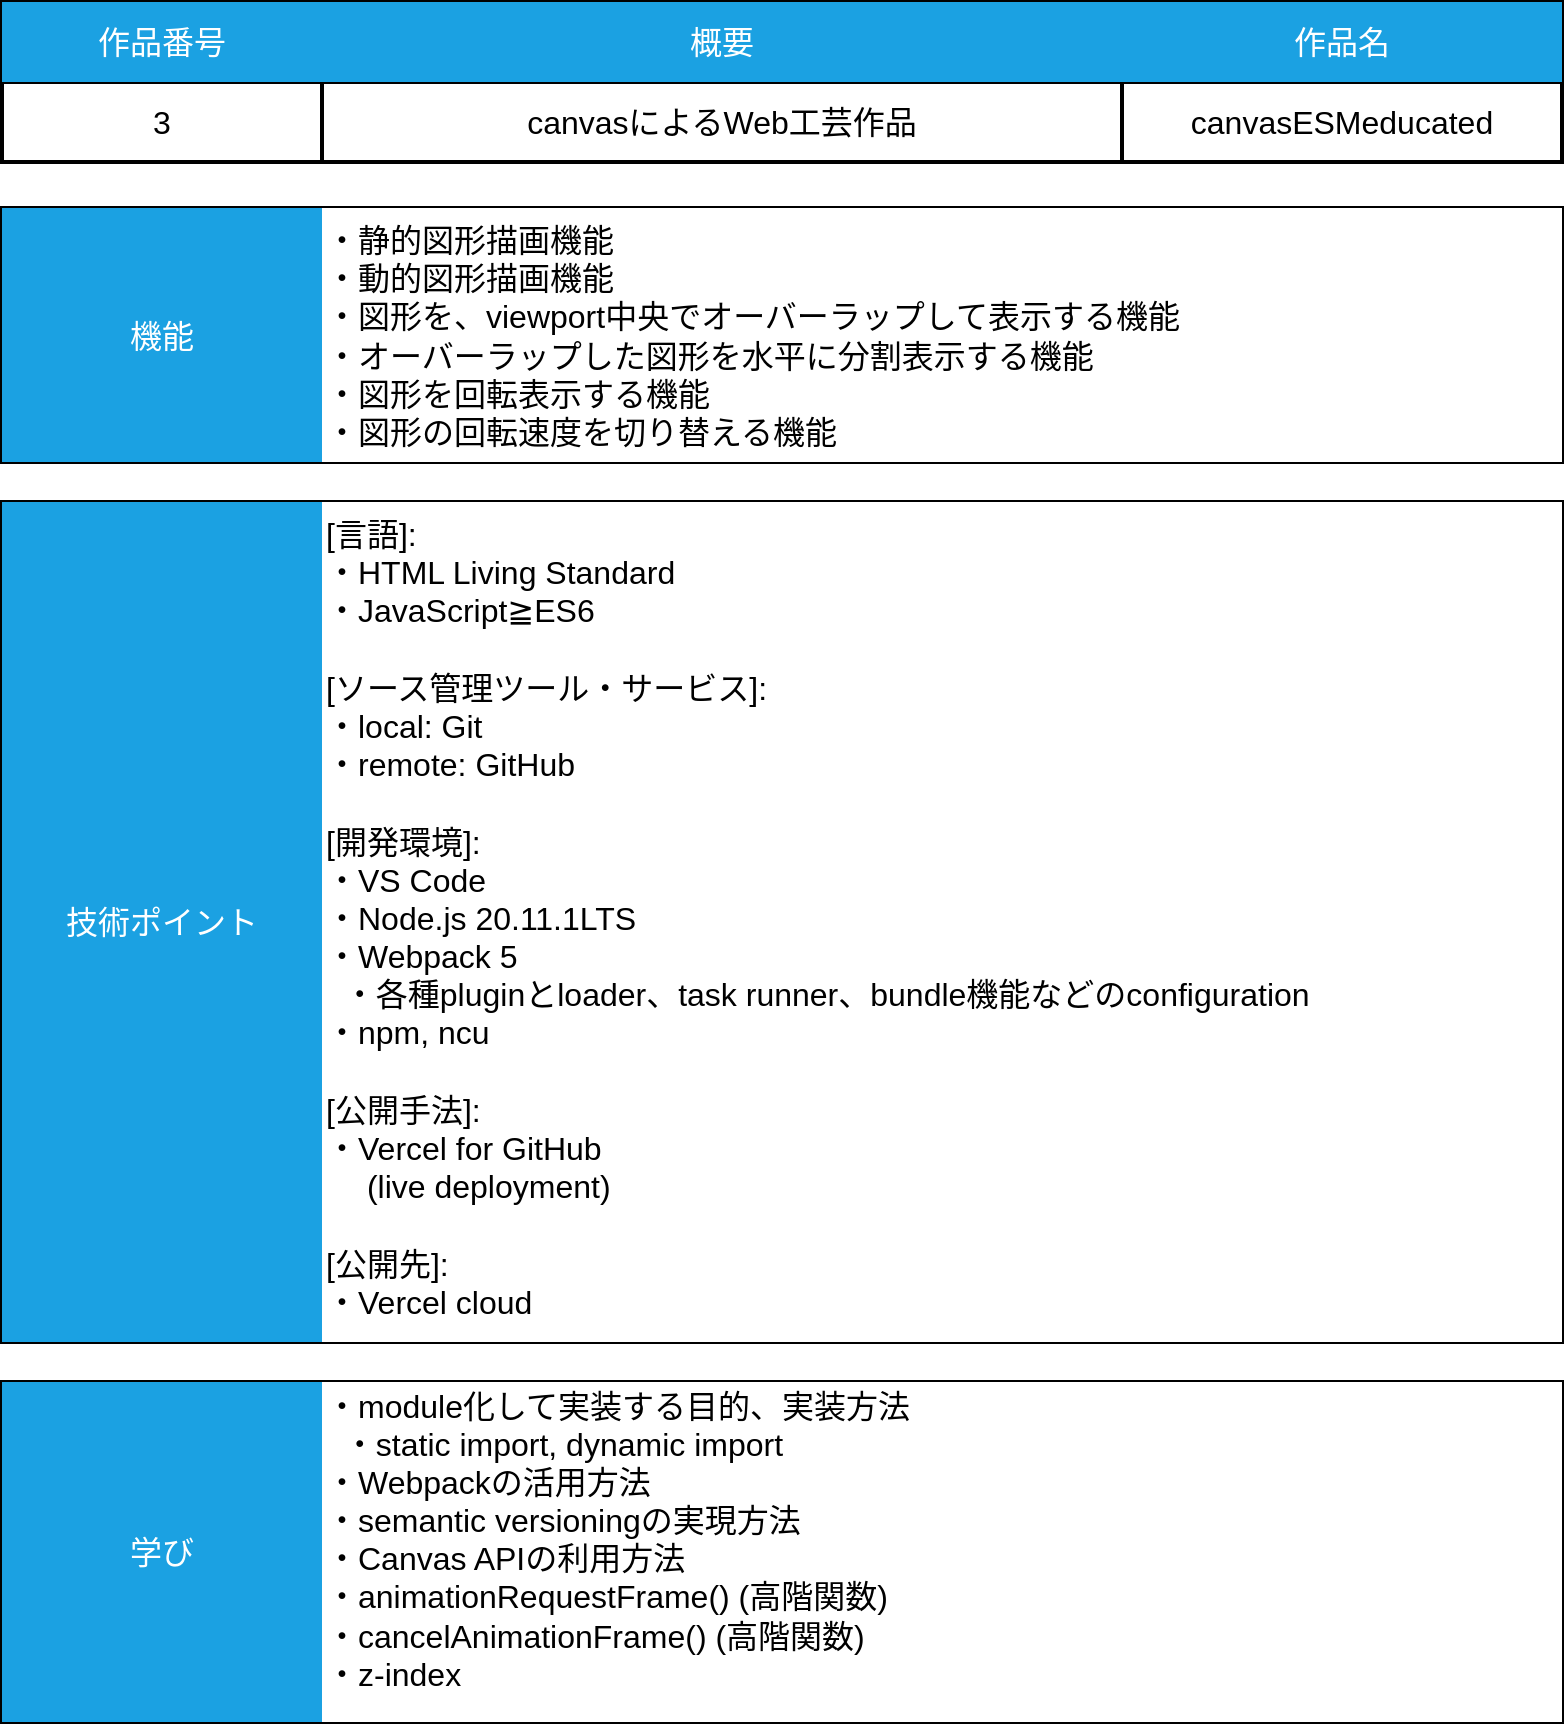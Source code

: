 <mxfile version="23.1.5" type="device">
  <diagram id="LdKvfCDa8RjUUC_c0zoU" name="Page-1">
    <mxGraphModel dx="1098" dy="658" grid="1" gridSize="10" guides="1" tooltips="1" connect="1" arrows="1" fold="1" page="1" pageScale="1" pageWidth="827" pageHeight="1169" math="0" shadow="0">
      <root>
        <mxCell id="0" />
        <mxCell id="1" parent="0" />
        <mxCell id="hjSwI5PDpPuFmJWyF_WU-24" value="" style="shape=table;startSize=0;container=1;collapsible=0;childLayout=tableLayout;strokeWidth=2;strokeColor=default;fontSize=16;" parent="1" vertex="1">
          <mxGeometry x="40" y="40" width="780" height="80" as="geometry" />
        </mxCell>
        <mxCell id="hjSwI5PDpPuFmJWyF_WU-25" value="" style="shape=tableRow;horizontal=0;startSize=0;swimlaneHead=0;swimlaneBody=0;top=0;left=0;bottom=0;right=0;collapsible=0;dropTarget=0;fillColor=none;points=[[0,0.5],[1,0.5]];portConstraint=eastwest;fontSize=16;strokeWidth=2;" parent="hjSwI5PDpPuFmJWyF_WU-24" vertex="1">
          <mxGeometry width="780" height="40" as="geometry" />
        </mxCell>
        <mxCell id="hjSwI5PDpPuFmJWyF_WU-26" value="作品番号" style="shape=partialRectangle;html=1;whiteSpace=wrap;connectable=0;overflow=hidden;fillColor=#1ba1e2;top=0;left=0;bottom=0;right=0;pointerEvents=1;fontColor=#ffffff;strokeColor=#006EAF;strokeWidth=2;fontSize=16;" parent="hjSwI5PDpPuFmJWyF_WU-25" vertex="1">
          <mxGeometry width="160" height="40" as="geometry">
            <mxRectangle width="160" height="40" as="alternateBounds" />
          </mxGeometry>
        </mxCell>
        <mxCell id="hjSwI5PDpPuFmJWyF_WU-27" value="概要" style="shape=partialRectangle;html=1;whiteSpace=wrap;connectable=0;overflow=hidden;fillColor=#1ba1e2;top=0;left=0;bottom=0;right=0;pointerEvents=1;fontColor=#ffffff;strokeColor=#006EAF;strokeWidth=2;fontSize=16;" parent="hjSwI5PDpPuFmJWyF_WU-25" vertex="1">
          <mxGeometry x="160" width="400" height="40" as="geometry">
            <mxRectangle width="400" height="40" as="alternateBounds" />
          </mxGeometry>
        </mxCell>
        <mxCell id="hjSwI5PDpPuFmJWyF_WU-28" value="作品名" style="shape=partialRectangle;html=1;whiteSpace=wrap;connectable=0;overflow=hidden;fillColor=#1ba1e2;top=0;left=0;bottom=0;right=0;pointerEvents=1;fontColor=#ffffff;strokeColor=none;strokeWidth=2;fontSize=16;" parent="hjSwI5PDpPuFmJWyF_WU-25" vertex="1">
          <mxGeometry x="560" width="220" height="40" as="geometry">
            <mxRectangle width="220" height="40" as="alternateBounds" />
          </mxGeometry>
        </mxCell>
        <mxCell id="hjSwI5PDpPuFmJWyF_WU-29" value="" style="shape=tableRow;horizontal=0;startSize=0;swimlaneHead=0;swimlaneBody=0;top=0;left=0;bottom=0;right=0;collapsible=0;dropTarget=0;fillColor=none;points=[[0,0.5],[1,0.5]];portConstraint=eastwest;fontSize=16;strokeWidth=2;" parent="hjSwI5PDpPuFmJWyF_WU-24" vertex="1">
          <mxGeometry y="40" width="780" height="40" as="geometry" />
        </mxCell>
        <mxCell id="hjSwI5PDpPuFmJWyF_WU-30" value="3" style="shape=partialRectangle;html=1;whiteSpace=wrap;connectable=0;overflow=hidden;fillColor=none;top=0;left=0;bottom=0;right=0;pointerEvents=1;strokeWidth=2;fontSize=16;" parent="hjSwI5PDpPuFmJWyF_WU-29" vertex="1">
          <mxGeometry width="160" height="40" as="geometry">
            <mxRectangle width="160" height="40" as="alternateBounds" />
          </mxGeometry>
        </mxCell>
        <mxCell id="hjSwI5PDpPuFmJWyF_WU-31" value="canvasによるWeb工芸作品" style="shape=partialRectangle;html=1;whiteSpace=wrap;connectable=0;overflow=hidden;fillColor=none;top=0;left=0;bottom=0;right=0;pointerEvents=1;strokeWidth=2;fontSize=16;" parent="hjSwI5PDpPuFmJWyF_WU-29" vertex="1">
          <mxGeometry x="160" width="400" height="40" as="geometry">
            <mxRectangle width="400" height="40" as="alternateBounds" />
          </mxGeometry>
        </mxCell>
        <mxCell id="hjSwI5PDpPuFmJWyF_WU-32" value="canvasESMeducated" style="shape=partialRectangle;html=1;whiteSpace=wrap;connectable=0;overflow=hidden;fillColor=none;top=0;left=0;bottom=0;right=0;pointerEvents=1;strokeWidth=2;fontSize=16;" parent="hjSwI5PDpPuFmJWyF_WU-29" vertex="1">
          <mxGeometry x="560" width="220" height="40" as="geometry">
            <mxRectangle width="220" height="40" as="alternateBounds" />
          </mxGeometry>
        </mxCell>
        <mxCell id="hjSwI5PDpPuFmJWyF_WU-33" value="" style="shape=table;startSize=0;container=1;collapsible=0;childLayout=tableLayout;strokeWidth=2;strokeColor=#000000;fillColor=#1ba1e2;fontColor=#ffffff;swimlaneLine=1;rounded=0;fontSize=16;" parent="1" vertex="1">
          <mxGeometry x="40" y="143" width="780" height="127" as="geometry" />
        </mxCell>
        <mxCell id="hjSwI5PDpPuFmJWyF_WU-34" value="" style="shape=tableRow;horizontal=0;startSize=0;swimlaneHead=0;swimlaneBody=0;top=0;left=0;bottom=0;right=0;collapsible=0;dropTarget=0;fillColor=none;points=[[0,0.5],[1,0.5]];portConstraint=eastwest;fontSize=16;strokeWidth=2;" parent="hjSwI5PDpPuFmJWyF_WU-33" vertex="1">
          <mxGeometry width="780" height="127" as="geometry" />
        </mxCell>
        <mxCell id="hjSwI5PDpPuFmJWyF_WU-35" value="機能" style="shape=partialRectangle;html=1;whiteSpace=wrap;connectable=0;overflow=hidden;fillColor=#1ba1e2;top=0;left=0;bottom=0;right=0;pointerEvents=1;fontColor=#ffffff;strokeColor=#000000;strokeWidth=2;fontSize=16;" parent="hjSwI5PDpPuFmJWyF_WU-34" vertex="1">
          <mxGeometry width="160" height="127" as="geometry">
            <mxRectangle width="160" height="127" as="alternateBounds" />
          </mxGeometry>
        </mxCell>
        <mxCell id="hjSwI5PDpPuFmJWyF_WU-36" value="&lt;div style=&quot;font-size: 16px;&quot;&gt;・静的図形描画機能&lt;/div&gt;&lt;div style=&quot;font-size: 16px;&quot;&gt;・動的図形描画機能&lt;/div&gt;&lt;div style=&quot;font-size: 16px;&quot;&gt;・図形を、viewport中央でオーバーラップして表示する機能&lt;/div&gt;&lt;div style=&quot;font-size: 16px;&quot;&gt;・オーバーラップした図形を水平に分割表示する機能&lt;/div&gt;&lt;div style=&quot;font-size: 16px;&quot;&gt;&lt;span style=&quot;background-color: initial;&quot;&gt;・図形を回転表示する機能&lt;/span&gt;&lt;/div&gt;・図形の回転速度を切り替える機能" style="shape=partialRectangle;html=1;whiteSpace=wrap;connectable=0;overflow=hidden;fillColor=default;top=0;left=0;bottom=0;right=0;pointerEvents=1;align=left;verticalAlign=top;strokeWidth=2;fontSize=16;" parent="hjSwI5PDpPuFmJWyF_WU-34" vertex="1">
          <mxGeometry x="160" width="620" height="127" as="geometry">
            <mxRectangle width="620" height="127" as="alternateBounds" />
          </mxGeometry>
        </mxCell>
        <mxCell id="hjSwI5PDpPuFmJWyF_WU-44" value="" style="shape=table;startSize=0;container=1;collapsible=0;childLayout=tableLayout;strokeWidth=2;strokeColor=#000000;fillColor=#1ba1e2;fontColor=#ffffff;fontSize=16;" parent="1" vertex="1">
          <mxGeometry x="40" y="290" width="780" height="420" as="geometry" />
        </mxCell>
        <mxCell id="hjSwI5PDpPuFmJWyF_WU-48" value="" style="shape=tableRow;horizontal=0;startSize=0;swimlaneHead=0;swimlaneBody=0;top=0;left=0;bottom=0;right=0;collapsible=0;dropTarget=0;fillColor=none;points=[[0,0.5],[1,0.5]];portConstraint=eastwest;strokeWidth=2;fontSize=16;" parent="hjSwI5PDpPuFmJWyF_WU-44" vertex="1">
          <mxGeometry width="780" height="420" as="geometry" />
        </mxCell>
        <mxCell id="hjSwI5PDpPuFmJWyF_WU-49" value="技術ポイント" style="shape=partialRectangle;html=1;whiteSpace=wrap;connectable=0;overflow=hidden;fillColor=#1ba1e2;top=0;left=0;bottom=0;right=0;pointerEvents=1;fontColor=#ffffff;strokeColor=#000000;strokeWidth=2;fontSize=16;" parent="hjSwI5PDpPuFmJWyF_WU-48" vertex="1">
          <mxGeometry width="160" height="420" as="geometry">
            <mxRectangle width="160" height="420" as="alternateBounds" />
          </mxGeometry>
        </mxCell>
        <mxCell id="hjSwI5PDpPuFmJWyF_WU-50" value="&lt;div style=&quot;font-size: 16px;&quot;&gt;[言語]:&lt;/div&gt;&lt;div style=&quot;font-size: 16px;&quot;&gt;・HTML Living Standard&lt;/div&gt;&lt;div style=&quot;font-size: 16px;&quot;&gt;・JavaScript≧ES6&lt;/div&gt;&lt;div style=&quot;font-size: 16px;&quot;&gt;&lt;br style=&quot;font-size: 16px;&quot;&gt;&lt;/div&gt;&lt;div style=&quot;font-size: 16px;&quot;&gt;[ソース管理ツール・サービス]:&lt;/div&gt;&lt;div style=&quot;font-size: 16px;&quot;&gt;・local:&lt;span style=&quot;background-color: initial;&quot;&gt;&amp;nbsp;Git&lt;/span&gt;&lt;/div&gt;&lt;div style=&quot;font-size: 16px;&quot;&gt;・remote:&lt;span style=&quot;background-color: initial;&quot;&gt;&amp;nbsp;GitHub&lt;/span&gt;&lt;/div&gt;&lt;div style=&quot;font-size: 16px;&quot;&gt;&lt;br style=&quot;font-size: 16px;&quot;&gt;&lt;/div&gt;&lt;div style=&quot;font-size: 16px;&quot;&gt;[開発環境]:&lt;/div&gt;&lt;div style=&quot;font-size: 16px;&quot;&gt;・VS Code&lt;/div&gt;&lt;div style=&quot;font-size: 16px;&quot;&gt;・Node.js 20.11.1LTS&lt;/div&gt;&lt;div style=&quot;font-size: 16px;&quot;&gt;・Webpack 5&lt;/div&gt;&lt;div style=&quot;font-size: 16px;&quot;&gt;&amp;nbsp; ・各種&lt;span style=&quot;background-color: initial;&quot;&gt;pluginとloader、task runner、bundle機能などのconfiguration&lt;/span&gt;&lt;/div&gt;&lt;div style=&quot;font-size: 16px;&quot;&gt;・npm, ncu&lt;/div&gt;&lt;div style=&quot;font-size: 16px;&quot;&gt;&lt;br style=&quot;font-size: 16px;&quot;&gt;&lt;/div&gt;&lt;div style=&quot;font-size: 16px;&quot;&gt;[公開手法]:&lt;/div&gt;&lt;div style=&quot;font-size: 16px;&quot;&gt;・Vercel for GitHub&lt;/div&gt;&lt;div style=&quot;font-size: 16px;&quot;&gt;&amp;nbsp;　(live deployment)&lt;/div&gt;&lt;div style=&quot;font-size: 16px;&quot;&gt;&lt;br style=&quot;font-size: 16px;&quot;&gt;&lt;/div&gt;&lt;div style=&quot;font-size: 16px;&quot;&gt;[公開先]:&lt;/div&gt;&lt;div style=&quot;font-size: 16px;&quot;&gt;・Vercel cloud&lt;/div&gt;" style="shape=partialRectangle;html=1;whiteSpace=wrap;connectable=0;overflow=hidden;fillColor=default;top=0;left=0;bottom=0;right=0;pointerEvents=1;align=left;horizontal=1;verticalAlign=top;strokeWidth=2;strokeColor=#000000;fontSize=16;" parent="hjSwI5PDpPuFmJWyF_WU-48" vertex="1">
          <mxGeometry x="160" width="620" height="420" as="geometry">
            <mxRectangle width="620" height="420" as="alternateBounds" />
          </mxGeometry>
        </mxCell>
        <mxCell id="hjSwI5PDpPuFmJWyF_WU-54" value="" style="shape=table;startSize=0;container=1;collapsible=0;childLayout=tableLayout;strokeWidth=2;strokeColor=#000000;fillColor=#1ba1e2;fontColor=#ffffff;fontSize=16;" parent="1" vertex="1">
          <mxGeometry x="40" y="730" width="780" height="170" as="geometry" />
        </mxCell>
        <mxCell id="hjSwI5PDpPuFmJWyF_WU-61" style="shape=tableRow;horizontal=0;startSize=0;swimlaneHead=0;swimlaneBody=0;top=0;left=0;bottom=0;right=0;collapsible=0;dropTarget=0;fillColor=none;points=[[0,0.5],[1,0.5]];portConstraint=eastwest;fontSize=16;strokeWidth=2;" parent="hjSwI5PDpPuFmJWyF_WU-54" vertex="1">
          <mxGeometry width="780" height="170" as="geometry" />
        </mxCell>
        <mxCell id="hjSwI5PDpPuFmJWyF_WU-62" value="学び" style="shape=partialRectangle;html=1;whiteSpace=wrap;connectable=0;overflow=hidden;fillColor=#1ba1e2;top=0;left=0;bottom=0;right=0;pointerEvents=1;align=center;fontColor=#ffffff;strokeColor=#006EAF;strokeWidth=2;fontSize=16;" parent="hjSwI5PDpPuFmJWyF_WU-61" vertex="1">
          <mxGeometry width="160" height="170" as="geometry">
            <mxRectangle width="160" height="170" as="alternateBounds" />
          </mxGeometry>
        </mxCell>
        <mxCell id="hjSwI5PDpPuFmJWyF_WU-63" value="&lt;div style=&quot;font-size: 16px;&quot;&gt;・module化して実装する目的、実装方法&lt;/div&gt;&amp;nbsp; ・&lt;span style=&quot;background-color: initial;&quot;&gt;static import, dynamic import&lt;br&gt;&lt;/span&gt;&lt;div style=&quot;font-size: 16px;&quot;&gt;・Webpackの活用方法&lt;/div&gt;&lt;div style=&quot;font-size: 16px;&quot;&gt;・semantic versioningの実現方法&lt;/div&gt;&lt;div style=&quot;font-size: 16px;&quot;&gt;・Canvas APIの利用方法&lt;/div&gt;&lt;div style=&quot;font-size: 16px;&quot;&gt;・animationRequestFrame() (高階関数)&lt;/div&gt;&lt;div style=&quot;font-size: 16px;&quot;&gt;・cancelAnimationFrame() (高階関数)&lt;/div&gt;&lt;div style=&quot;font-size: 16px;&quot;&gt;・z-index&lt;/div&gt;&lt;div style=&quot;font-size: 16px;&quot;&gt;&lt;br style=&quot;font-size: 16px;&quot;&gt;&lt;/div&gt;" style="shape=partialRectangle;html=1;whiteSpace=wrap;connectable=0;overflow=hidden;fillColor=default;top=0;left=0;bottom=0;right=0;pointerEvents=1;align=left;strokeWidth=2;fontSize=16;" parent="hjSwI5PDpPuFmJWyF_WU-61" vertex="1">
          <mxGeometry x="160" width="620" height="170" as="geometry">
            <mxRectangle width="620" height="170" as="alternateBounds" />
          </mxGeometry>
        </mxCell>
      </root>
    </mxGraphModel>
  </diagram>
</mxfile>

